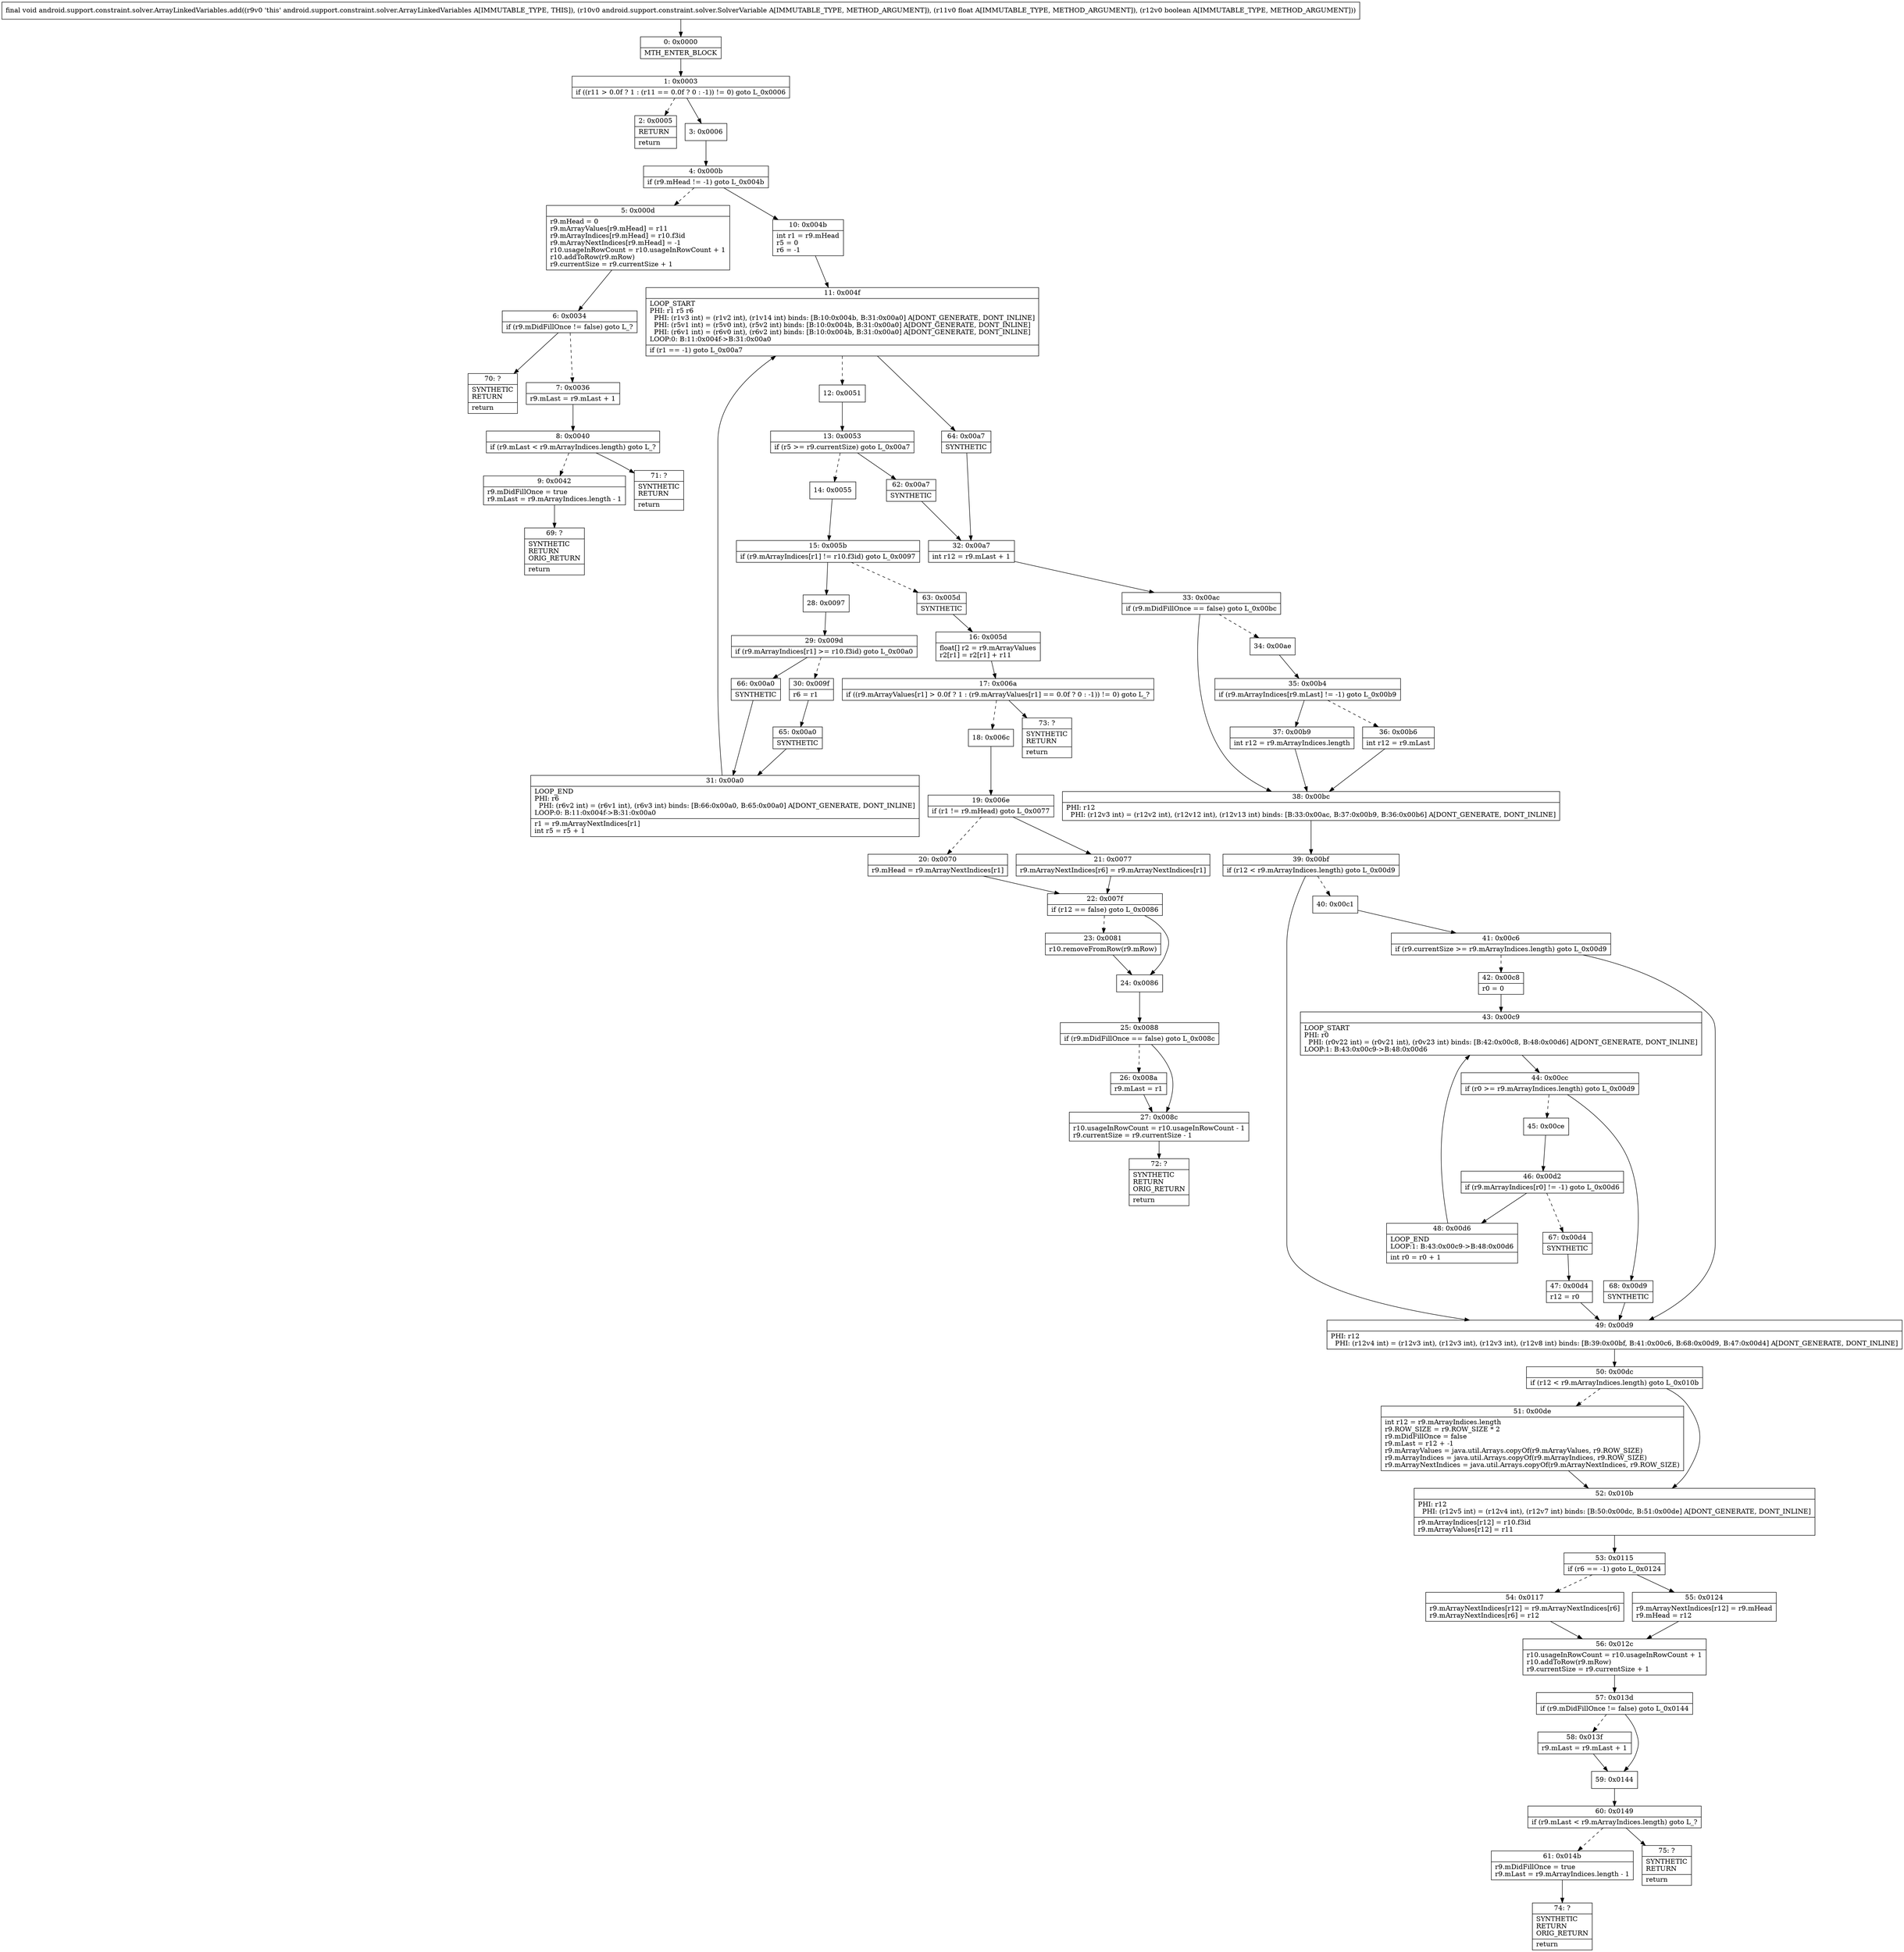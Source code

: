 digraph "CFG forandroid.support.constraint.solver.ArrayLinkedVariables.add(Landroid\/support\/constraint\/solver\/SolverVariable;FZ)V" {
Node_0 [shape=record,label="{0\:\ 0x0000|MTH_ENTER_BLOCK\l}"];
Node_1 [shape=record,label="{1\:\ 0x0003|if ((r11 \> 0.0f ? 1 : (r11 == 0.0f ? 0 : \-1)) != 0) goto L_0x0006\l}"];
Node_2 [shape=record,label="{2\:\ 0x0005|RETURN\l|return\l}"];
Node_3 [shape=record,label="{3\:\ 0x0006}"];
Node_4 [shape=record,label="{4\:\ 0x000b|if (r9.mHead != \-1) goto L_0x004b\l}"];
Node_5 [shape=record,label="{5\:\ 0x000d|r9.mHead = 0\lr9.mArrayValues[r9.mHead] = r11\lr9.mArrayIndices[r9.mHead] = r10.f3id\lr9.mArrayNextIndices[r9.mHead] = \-1\lr10.usageInRowCount = r10.usageInRowCount + 1\lr10.addToRow(r9.mRow)\lr9.currentSize = r9.currentSize + 1\l}"];
Node_6 [shape=record,label="{6\:\ 0x0034|if (r9.mDidFillOnce != false) goto L_?\l}"];
Node_7 [shape=record,label="{7\:\ 0x0036|r9.mLast = r9.mLast + 1\l}"];
Node_8 [shape=record,label="{8\:\ 0x0040|if (r9.mLast \< r9.mArrayIndices.length) goto L_?\l}"];
Node_9 [shape=record,label="{9\:\ 0x0042|r9.mDidFillOnce = true\lr9.mLast = r9.mArrayIndices.length \- 1\l}"];
Node_10 [shape=record,label="{10\:\ 0x004b|int r1 = r9.mHead\lr5 = 0\lr6 = \-1\l}"];
Node_11 [shape=record,label="{11\:\ 0x004f|LOOP_START\lPHI: r1 r5 r6 \l  PHI: (r1v3 int) = (r1v2 int), (r1v14 int) binds: [B:10:0x004b, B:31:0x00a0] A[DONT_GENERATE, DONT_INLINE]\l  PHI: (r5v1 int) = (r5v0 int), (r5v2 int) binds: [B:10:0x004b, B:31:0x00a0] A[DONT_GENERATE, DONT_INLINE]\l  PHI: (r6v1 int) = (r6v0 int), (r6v2 int) binds: [B:10:0x004b, B:31:0x00a0] A[DONT_GENERATE, DONT_INLINE]\lLOOP:0: B:11:0x004f\-\>B:31:0x00a0\l|if (r1 == \-1) goto L_0x00a7\l}"];
Node_12 [shape=record,label="{12\:\ 0x0051}"];
Node_13 [shape=record,label="{13\:\ 0x0053|if (r5 \>= r9.currentSize) goto L_0x00a7\l}"];
Node_14 [shape=record,label="{14\:\ 0x0055}"];
Node_15 [shape=record,label="{15\:\ 0x005b|if (r9.mArrayIndices[r1] != r10.f3id) goto L_0x0097\l}"];
Node_16 [shape=record,label="{16\:\ 0x005d|float[] r2 = r9.mArrayValues\lr2[r1] = r2[r1] + r11\l}"];
Node_17 [shape=record,label="{17\:\ 0x006a|if ((r9.mArrayValues[r1] \> 0.0f ? 1 : (r9.mArrayValues[r1] == 0.0f ? 0 : \-1)) != 0) goto L_?\l}"];
Node_18 [shape=record,label="{18\:\ 0x006c}"];
Node_19 [shape=record,label="{19\:\ 0x006e|if (r1 != r9.mHead) goto L_0x0077\l}"];
Node_20 [shape=record,label="{20\:\ 0x0070|r9.mHead = r9.mArrayNextIndices[r1]\l}"];
Node_21 [shape=record,label="{21\:\ 0x0077|r9.mArrayNextIndices[r6] = r9.mArrayNextIndices[r1]\l}"];
Node_22 [shape=record,label="{22\:\ 0x007f|if (r12 == false) goto L_0x0086\l}"];
Node_23 [shape=record,label="{23\:\ 0x0081|r10.removeFromRow(r9.mRow)\l}"];
Node_24 [shape=record,label="{24\:\ 0x0086}"];
Node_25 [shape=record,label="{25\:\ 0x0088|if (r9.mDidFillOnce == false) goto L_0x008c\l}"];
Node_26 [shape=record,label="{26\:\ 0x008a|r9.mLast = r1\l}"];
Node_27 [shape=record,label="{27\:\ 0x008c|r10.usageInRowCount = r10.usageInRowCount \- 1\lr9.currentSize = r9.currentSize \- 1\l}"];
Node_28 [shape=record,label="{28\:\ 0x0097}"];
Node_29 [shape=record,label="{29\:\ 0x009d|if (r9.mArrayIndices[r1] \>= r10.f3id) goto L_0x00a0\l}"];
Node_30 [shape=record,label="{30\:\ 0x009f|r6 = r1\l}"];
Node_31 [shape=record,label="{31\:\ 0x00a0|LOOP_END\lPHI: r6 \l  PHI: (r6v2 int) = (r6v1 int), (r6v3 int) binds: [B:66:0x00a0, B:65:0x00a0] A[DONT_GENERATE, DONT_INLINE]\lLOOP:0: B:11:0x004f\-\>B:31:0x00a0\l|r1 = r9.mArrayNextIndices[r1]\lint r5 = r5 + 1\l}"];
Node_32 [shape=record,label="{32\:\ 0x00a7|int r12 = r9.mLast + 1\l}"];
Node_33 [shape=record,label="{33\:\ 0x00ac|if (r9.mDidFillOnce == false) goto L_0x00bc\l}"];
Node_34 [shape=record,label="{34\:\ 0x00ae}"];
Node_35 [shape=record,label="{35\:\ 0x00b4|if (r9.mArrayIndices[r9.mLast] != \-1) goto L_0x00b9\l}"];
Node_36 [shape=record,label="{36\:\ 0x00b6|int r12 = r9.mLast\l}"];
Node_37 [shape=record,label="{37\:\ 0x00b9|int r12 = r9.mArrayIndices.length\l}"];
Node_38 [shape=record,label="{38\:\ 0x00bc|PHI: r12 \l  PHI: (r12v3 int) = (r12v2 int), (r12v12 int), (r12v13 int) binds: [B:33:0x00ac, B:37:0x00b9, B:36:0x00b6] A[DONT_GENERATE, DONT_INLINE]\l}"];
Node_39 [shape=record,label="{39\:\ 0x00bf|if (r12 \< r9.mArrayIndices.length) goto L_0x00d9\l}"];
Node_40 [shape=record,label="{40\:\ 0x00c1}"];
Node_41 [shape=record,label="{41\:\ 0x00c6|if (r9.currentSize \>= r9.mArrayIndices.length) goto L_0x00d9\l}"];
Node_42 [shape=record,label="{42\:\ 0x00c8|r0 = 0\l}"];
Node_43 [shape=record,label="{43\:\ 0x00c9|LOOP_START\lPHI: r0 \l  PHI: (r0v22 int) = (r0v21 int), (r0v23 int) binds: [B:42:0x00c8, B:48:0x00d6] A[DONT_GENERATE, DONT_INLINE]\lLOOP:1: B:43:0x00c9\-\>B:48:0x00d6\l}"];
Node_44 [shape=record,label="{44\:\ 0x00cc|if (r0 \>= r9.mArrayIndices.length) goto L_0x00d9\l}"];
Node_45 [shape=record,label="{45\:\ 0x00ce}"];
Node_46 [shape=record,label="{46\:\ 0x00d2|if (r9.mArrayIndices[r0] != \-1) goto L_0x00d6\l}"];
Node_47 [shape=record,label="{47\:\ 0x00d4|r12 = r0\l}"];
Node_48 [shape=record,label="{48\:\ 0x00d6|LOOP_END\lLOOP:1: B:43:0x00c9\-\>B:48:0x00d6\l|int r0 = r0 + 1\l}"];
Node_49 [shape=record,label="{49\:\ 0x00d9|PHI: r12 \l  PHI: (r12v4 int) = (r12v3 int), (r12v3 int), (r12v3 int), (r12v8 int) binds: [B:39:0x00bf, B:41:0x00c6, B:68:0x00d9, B:47:0x00d4] A[DONT_GENERATE, DONT_INLINE]\l}"];
Node_50 [shape=record,label="{50\:\ 0x00dc|if (r12 \< r9.mArrayIndices.length) goto L_0x010b\l}"];
Node_51 [shape=record,label="{51\:\ 0x00de|int r12 = r9.mArrayIndices.length\lr9.ROW_SIZE = r9.ROW_SIZE * 2\lr9.mDidFillOnce = false\lr9.mLast = r12 + \-1\lr9.mArrayValues = java.util.Arrays.copyOf(r9.mArrayValues, r9.ROW_SIZE)\lr9.mArrayIndices = java.util.Arrays.copyOf(r9.mArrayIndices, r9.ROW_SIZE)\lr9.mArrayNextIndices = java.util.Arrays.copyOf(r9.mArrayNextIndices, r9.ROW_SIZE)\l}"];
Node_52 [shape=record,label="{52\:\ 0x010b|PHI: r12 \l  PHI: (r12v5 int) = (r12v4 int), (r12v7 int) binds: [B:50:0x00dc, B:51:0x00de] A[DONT_GENERATE, DONT_INLINE]\l|r9.mArrayIndices[r12] = r10.f3id\lr9.mArrayValues[r12] = r11\l}"];
Node_53 [shape=record,label="{53\:\ 0x0115|if (r6 == \-1) goto L_0x0124\l}"];
Node_54 [shape=record,label="{54\:\ 0x0117|r9.mArrayNextIndices[r12] = r9.mArrayNextIndices[r6]\lr9.mArrayNextIndices[r6] = r12\l}"];
Node_55 [shape=record,label="{55\:\ 0x0124|r9.mArrayNextIndices[r12] = r9.mHead\lr9.mHead = r12\l}"];
Node_56 [shape=record,label="{56\:\ 0x012c|r10.usageInRowCount = r10.usageInRowCount + 1\lr10.addToRow(r9.mRow)\lr9.currentSize = r9.currentSize + 1\l}"];
Node_57 [shape=record,label="{57\:\ 0x013d|if (r9.mDidFillOnce != false) goto L_0x0144\l}"];
Node_58 [shape=record,label="{58\:\ 0x013f|r9.mLast = r9.mLast + 1\l}"];
Node_59 [shape=record,label="{59\:\ 0x0144}"];
Node_60 [shape=record,label="{60\:\ 0x0149|if (r9.mLast \< r9.mArrayIndices.length) goto L_?\l}"];
Node_61 [shape=record,label="{61\:\ 0x014b|r9.mDidFillOnce = true\lr9.mLast = r9.mArrayIndices.length \- 1\l}"];
Node_62 [shape=record,label="{62\:\ 0x00a7|SYNTHETIC\l}"];
Node_63 [shape=record,label="{63\:\ 0x005d|SYNTHETIC\l}"];
Node_64 [shape=record,label="{64\:\ 0x00a7|SYNTHETIC\l}"];
Node_65 [shape=record,label="{65\:\ 0x00a0|SYNTHETIC\l}"];
Node_66 [shape=record,label="{66\:\ 0x00a0|SYNTHETIC\l}"];
Node_67 [shape=record,label="{67\:\ 0x00d4|SYNTHETIC\l}"];
Node_68 [shape=record,label="{68\:\ 0x00d9|SYNTHETIC\l}"];
Node_69 [shape=record,label="{69\:\ ?|SYNTHETIC\lRETURN\lORIG_RETURN\l|return\l}"];
Node_70 [shape=record,label="{70\:\ ?|SYNTHETIC\lRETURN\l|return\l}"];
Node_71 [shape=record,label="{71\:\ ?|SYNTHETIC\lRETURN\l|return\l}"];
Node_72 [shape=record,label="{72\:\ ?|SYNTHETIC\lRETURN\lORIG_RETURN\l|return\l}"];
Node_73 [shape=record,label="{73\:\ ?|SYNTHETIC\lRETURN\l|return\l}"];
Node_74 [shape=record,label="{74\:\ ?|SYNTHETIC\lRETURN\lORIG_RETURN\l|return\l}"];
Node_75 [shape=record,label="{75\:\ ?|SYNTHETIC\lRETURN\l|return\l}"];
MethodNode[shape=record,label="{final void android.support.constraint.solver.ArrayLinkedVariables.add((r9v0 'this' android.support.constraint.solver.ArrayLinkedVariables A[IMMUTABLE_TYPE, THIS]), (r10v0 android.support.constraint.solver.SolverVariable A[IMMUTABLE_TYPE, METHOD_ARGUMENT]), (r11v0 float A[IMMUTABLE_TYPE, METHOD_ARGUMENT]), (r12v0 boolean A[IMMUTABLE_TYPE, METHOD_ARGUMENT])) }"];
MethodNode -> Node_0;
Node_0 -> Node_1;
Node_1 -> Node_2[style=dashed];
Node_1 -> Node_3;
Node_3 -> Node_4;
Node_4 -> Node_5[style=dashed];
Node_4 -> Node_10;
Node_5 -> Node_6;
Node_6 -> Node_7[style=dashed];
Node_6 -> Node_70;
Node_7 -> Node_8;
Node_8 -> Node_9[style=dashed];
Node_8 -> Node_71;
Node_9 -> Node_69;
Node_10 -> Node_11;
Node_11 -> Node_12[style=dashed];
Node_11 -> Node_64;
Node_12 -> Node_13;
Node_13 -> Node_14[style=dashed];
Node_13 -> Node_62;
Node_14 -> Node_15;
Node_15 -> Node_28;
Node_15 -> Node_63[style=dashed];
Node_16 -> Node_17;
Node_17 -> Node_18[style=dashed];
Node_17 -> Node_73;
Node_18 -> Node_19;
Node_19 -> Node_20[style=dashed];
Node_19 -> Node_21;
Node_20 -> Node_22;
Node_21 -> Node_22;
Node_22 -> Node_23[style=dashed];
Node_22 -> Node_24;
Node_23 -> Node_24;
Node_24 -> Node_25;
Node_25 -> Node_26[style=dashed];
Node_25 -> Node_27;
Node_26 -> Node_27;
Node_27 -> Node_72;
Node_28 -> Node_29;
Node_29 -> Node_30[style=dashed];
Node_29 -> Node_66;
Node_30 -> Node_65;
Node_31 -> Node_11;
Node_32 -> Node_33;
Node_33 -> Node_34[style=dashed];
Node_33 -> Node_38;
Node_34 -> Node_35;
Node_35 -> Node_36[style=dashed];
Node_35 -> Node_37;
Node_36 -> Node_38;
Node_37 -> Node_38;
Node_38 -> Node_39;
Node_39 -> Node_40[style=dashed];
Node_39 -> Node_49;
Node_40 -> Node_41;
Node_41 -> Node_42[style=dashed];
Node_41 -> Node_49;
Node_42 -> Node_43;
Node_43 -> Node_44;
Node_44 -> Node_45[style=dashed];
Node_44 -> Node_68;
Node_45 -> Node_46;
Node_46 -> Node_48;
Node_46 -> Node_67[style=dashed];
Node_47 -> Node_49;
Node_48 -> Node_43;
Node_49 -> Node_50;
Node_50 -> Node_51[style=dashed];
Node_50 -> Node_52;
Node_51 -> Node_52;
Node_52 -> Node_53;
Node_53 -> Node_54[style=dashed];
Node_53 -> Node_55;
Node_54 -> Node_56;
Node_55 -> Node_56;
Node_56 -> Node_57;
Node_57 -> Node_58[style=dashed];
Node_57 -> Node_59;
Node_58 -> Node_59;
Node_59 -> Node_60;
Node_60 -> Node_61[style=dashed];
Node_60 -> Node_75;
Node_61 -> Node_74;
Node_62 -> Node_32;
Node_63 -> Node_16;
Node_64 -> Node_32;
Node_65 -> Node_31;
Node_66 -> Node_31;
Node_67 -> Node_47;
Node_68 -> Node_49;
}

